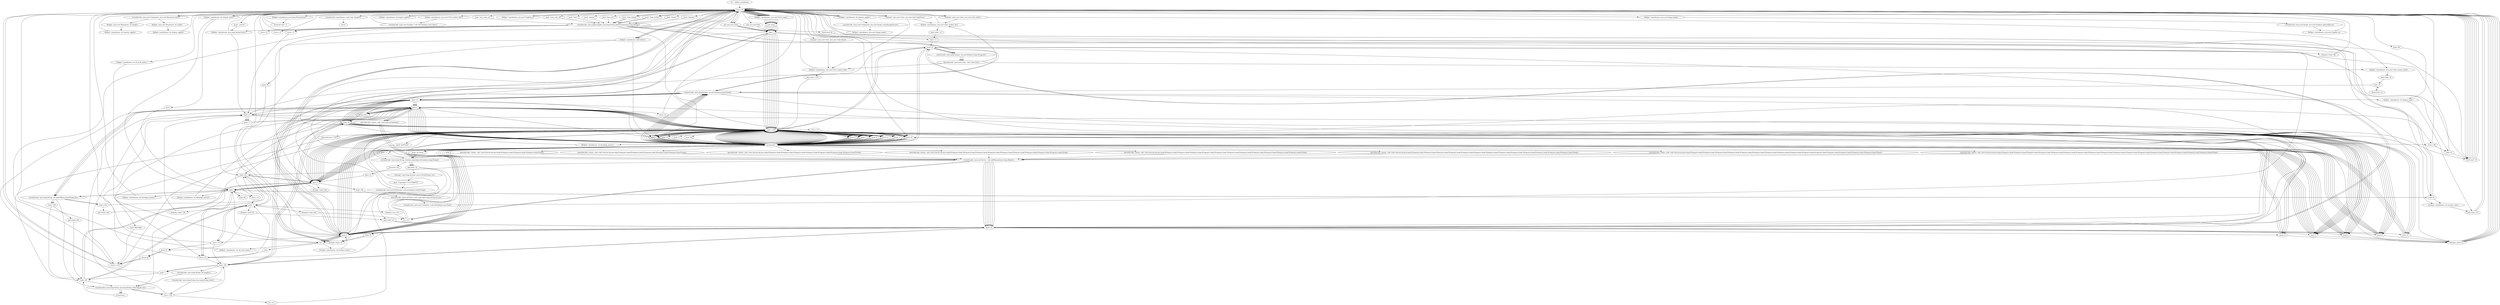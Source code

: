 digraph "" {
    "r0 := @this: quickmenu"
    "load.r r0"
    "r0 := @this: quickmenu"->"load.r r0";
    "load.r r0"->"load.r r0";
    "virtualinvoke <java.awt.Component: java.awt.Dimension size()>"
    "load.r r0"->"virtualinvoke <java.awt.Component: java.awt.Dimension size()>";
    "fieldget <java.awt.Dimension: int height>"
    "virtualinvoke <java.awt.Component: java.awt.Dimension size()>"->"fieldget <java.awt.Dimension: int height>";
    "fieldput <quickmenu: int hauteur_applet>"
    "fieldget <java.awt.Dimension: int height>"->"fieldput <quickmenu: int hauteur_applet>";
    "fieldput <quickmenu: int hauteur_applet>"->"load.r r0";
    "load.r r0"->"load.r r0";
    "load.r r0"->"virtualinvoke <java.awt.Component: java.awt.Dimension size()>";
    "fieldget <java.awt.Dimension: int width>"
    "virtualinvoke <java.awt.Component: java.awt.Dimension size()>"->"fieldget <java.awt.Dimension: int width>";
    "fieldput <quickmenu: int largeur_applet>"
    "fieldget <java.awt.Dimension: int width>"->"fieldput <quickmenu: int largeur_applet>";
    "fieldput <quickmenu: int largeur_applet>"->"load.r r0";
    "staticget <java.awt.Color: java.awt.Color lightGray>"
    "load.r r0"->"staticget <java.awt.Color: java.awt.Color lightGray>";
    "fieldput <quickmenu: java.awt.Color couleur_lib>"
    "staticget <java.awt.Color: java.awt.Color lightGray>"->"fieldput <quickmenu: java.awt.Color couleur_lib>";
    "fieldput <quickmenu: java.awt.Color couleur_lib>"->"load.r r0";
    "staticget <java.awt.Color: java.awt.Color black>"
    "load.r r0"->"staticget <java.awt.Color: java.awt.Color black>";
    "fieldput <quickmenu: java.awt.Color couleur_lib2>"
    "staticget <java.awt.Color: java.awt.Color black>"->"fieldput <quickmenu: java.awt.Color couleur_lib2>";
    "fieldput <quickmenu: java.awt.Color couleur_lib2>"->"load.r r0";
    "push \"bgcolor\""
    "load.r r0"->"push \"bgcolor\"";
    "virtualinvoke <java.applet.Applet: java.lang.String getParameter(java.lang.String)>"
    "push \"bgcolor\""->"virtualinvoke <java.applet.Applet: java.lang.String getParameter(java.lang.String)>";
    "store.r r1"
    "virtualinvoke <java.applet.Applet: java.lang.String getParameter(java.lang.String)>"->"store.r r1";
    "store.r r1"->"load.r r0";
    "push \"text_color_on\""
    "load.r r0"->"push \"text_color_on\"";
    "push \"text_color_on\""->"virtualinvoke <java.applet.Applet: java.lang.String getParameter(java.lang.String)>";
    "store.r r2"
    "virtualinvoke <java.applet.Applet: java.lang.String getParameter(java.lang.String)>"->"store.r r2";
    "store.r r2"->"load.r r0";
    "push \"text_color_off\""
    "load.r r0"->"push \"text_color_off\"";
    "push \"text_color_off\""->"virtualinvoke <java.applet.Applet: java.lang.String getParameter(java.lang.String)>";
    "store.r r3"
    "virtualinvoke <java.applet.Applet: java.lang.String getParameter(java.lang.String)>"->"store.r r3";
    "store.r r3"->"load.r r0";
    "push \"font\""
    "load.r r0"->"push \"font\"";
    "push \"font\""->"virtualinvoke <java.applet.Applet: java.lang.String getParameter(java.lang.String)>";
    "store.r r155"
    "virtualinvoke <java.applet.Applet: java.lang.String getParameter(java.lang.String)>"->"store.r r155";
    "store.r r155"->"load.r r0";
    "push \"font_size\""
    "load.r r0"->"push \"font_size\"";
    "push \"font_size\""->"virtualinvoke <java.applet.Applet: java.lang.String getParameter(java.lang.String)>";
    "store.r r4"
    "virtualinvoke <java.applet.Applet: java.lang.String getParameter(java.lang.String)>"->"store.r r4";
    "push 10"
    "store.r r4"->"push 10";
    "store.i i38"
    "push 10"->"store.i i38";
    "store.i i38"->"load.r r0";
    "push \"item_height\""
    "load.r r0"->"push \"item_height\"";
    "push \"item_height\""->"virtualinvoke <java.applet.Applet: java.lang.String getParameter(java.lang.String)>";
    "ifnull push 20"
    "virtualinvoke <java.applet.Applet: java.lang.String getParameter(java.lang.String)>"->"ifnull push 20";
    "ifnull push 20"->"load.r r0";
    "load.r r0"->"push \"item_height\"";
    "push \"item_height\""->"virtualinvoke <java.applet.Applet: java.lang.String getParameter(java.lang.String)>";
    "staticinvoke <java.lang.Integer: int parseInt(java.lang.String)>"
    "virtualinvoke <java.applet.Applet: java.lang.String getParameter(java.lang.String)>"->"staticinvoke <java.lang.Integer: int parseInt(java.lang.String)>";
    "staticput <quickmenu: int hauteur_item>"
    "staticinvoke <java.lang.Integer: int parseInt(java.lang.String)>"->"staticput <quickmenu: int hauteur_item>";
    "goto load.r r0"
    "staticput <quickmenu: int hauteur_item>"->"goto load.r r0";
    "goto load.r r0"->"load.r r0";
    "push \"item_width\""
    "load.r r0"->"push \"item_width\"";
    "push \"item_width\""->"virtualinvoke <java.applet.Applet: java.lang.String getParameter(java.lang.String)>";
    "ifnull load.r r0"
    "virtualinvoke <java.applet.Applet: java.lang.String getParameter(java.lang.String)>"->"ifnull load.r r0";
    "ifnull load.r r0"->"load.r r0";
    "load.r r0"->"load.r r0";
    "load.r r0"->"push \"item_width\"";
    "push \"item_width\""->"virtualinvoke <java.applet.Applet: java.lang.String getParameter(java.lang.String)>";
    "virtualinvoke <java.applet.Applet: java.lang.String getParameter(java.lang.String)>"->"staticinvoke <java.lang.Integer: int parseInt(java.lang.String)>";
    "fieldput <quickmenu: int largeur_item>"
    "staticinvoke <java.lang.Integer: int parseInt(java.lang.String)>"->"fieldput <quickmenu: int largeur_item>";
    "fieldput <quickmenu: int largeur_item>"->"goto load.r r0";
    "goto load.r r0"->"load.r r0";
    "load.r r0"->"load.r r0";
    "push \"frame\""
    "load.r r0"->"push \"frame\"";
    "push \"frame\""->"virtualinvoke <java.applet.Applet: java.lang.String getParameter(java.lang.String)>";
    "fieldput <quickmenu: java.lang.String frame>"
    "virtualinvoke <java.applet.Applet: java.lang.String getParameter(java.lang.String)>"->"fieldput <quickmenu: java.lang.String frame>";
    "fieldput <quickmenu: java.lang.String frame>"->"load.r r0";
    "fieldget <quickmenu: java.lang.String frame>"
    "load.r r0"->"fieldget <quickmenu: java.lang.String frame>";
    "ifnonnull load.r r1"
    "fieldget <quickmenu: java.lang.String frame>"->"ifnonnull load.r r1";
    "ifnonnull load.r r1"->"load.r r0";
    "push \"_parent\""
    "load.r r0"->"push \"_parent\"";
    "push \"_parent\""->"fieldput <quickmenu: java.lang.String frame>";
    "load.r r1"
    "fieldput <quickmenu: java.lang.String frame>"->"load.r r1";
    "load.r r1"->"ifnull load.r r0";
    "ifnull load.r r0"->"load.r r0";
    "new java.awt.Color"
    "load.r r0"->"new java.awt.Color";
    "dup1.r"
    "new java.awt.Color"->"dup1.r";
    "dup1.r"->"load.r r1";
    "push 16"
    "load.r r1"->"push 16";
    "staticinvoke <java.lang.Integer: int parseInt(java.lang.String,int)>"
    "push 16"->"staticinvoke <java.lang.Integer: int parseInt(java.lang.String,int)>";
    "specialinvoke <java.awt.Color: void <init>(int)>"
    "staticinvoke <java.lang.Integer: int parseInt(java.lang.String,int)>"->"specialinvoke <java.awt.Color: void <init>(int)>";
    "fieldput <quickmenu: java.awt.Color couleur_fond>"
    "specialinvoke <java.awt.Color: void <init>(int)>"->"fieldput <quickmenu: java.awt.Color couleur_fond>";
    "goto load.r r4"
    "fieldput <quickmenu: java.awt.Color couleur_fond>"->"goto load.r r4";
    "load.r r4"
    "goto load.r r4"->"load.r r4";
    "ifnull load.r r2"
    "load.r r4"->"ifnull load.r r2";
    "ifnull load.r r2"->"load.r r4";
    "load.r r4"->"staticinvoke <java.lang.Integer: int parseInt(java.lang.String)>";
    "staticinvoke <java.lang.Integer: int parseInt(java.lang.String)>"->"store.i i38";
    "load.r r2"
    "store.i i38"->"load.r r2";
    "load.r r2"->"ifnull load.r r0";
    "ifnull load.r r0"->"load.r r0";
    "load.r r0"->"new java.awt.Color";
    "new java.awt.Color"->"dup1.r";
    "dup1.r"->"load.r r2";
    "load.r r2"->"push 16";
    "push 16"->"staticinvoke <java.lang.Integer: int parseInt(java.lang.String,int)>";
    "staticinvoke <java.lang.Integer: int parseInt(java.lang.String,int)>"->"specialinvoke <java.awt.Color: void <init>(int)>";
    "specialinvoke <java.awt.Color: void <init>(int)>"->"fieldput <quickmenu: java.awt.Color couleur_lib>";
    "goto load.r r3"
    "fieldput <quickmenu: java.awt.Color couleur_lib>"->"goto load.r r3";
    "load.r r3"
    "goto load.r r3"->"load.r r3";
    "load.r r3"->"ifnull load.r r0";
    "ifnull load.r r0"->"load.r r0";
    "load.r r0"->"new java.awt.Color";
    "new java.awt.Color"->"dup1.r";
    "dup1.r"->"load.r r3";
    "load.r r3"->"push 16";
    "push 16"->"staticinvoke <java.lang.Integer: int parseInt(java.lang.String,int)>";
    "staticinvoke <java.lang.Integer: int parseInt(java.lang.String,int)>"->"specialinvoke <java.awt.Color: void <init>(int)>";
    "specialinvoke <java.awt.Color: void <init>(int)>"->"fieldput <quickmenu: java.awt.Color couleur_lib2>";
    "goto load.r r155"
    "fieldput <quickmenu: java.awt.Color couleur_lib2>"->"goto load.r r155";
    "load.r r155"
    "goto load.r r155"->"load.r r155";
    "ifnonnull load.r r155"
    "load.r r155"->"ifnonnull load.r r155";
    "push \"Blurlight\""
    "ifnonnull load.r r155"->"push \"Blurlight\"";
    "push \"Blurlight\""->"store.r r155";
    "store.r r155"->"load.r r155";
    "push \"p367tout\""
    "load.r r155"->"push \"p367tout\"";
    "virtualinvoke <java.lang.String: boolean equalsIgnoreCase(java.lang.String)>"
    "push \"p367tout\""->"virtualinvoke <java.lang.String: boolean equalsIgnoreCase(java.lang.String)>";
    "ifeq load.r r0"
    "virtualinvoke <java.lang.String: boolean equalsIgnoreCase(java.lang.String)>"->"ifeq load.r r0";
    "staticget <java.lang.System: java.io.PrintStream out>"
    "ifeq load.r r0"->"staticget <java.lang.System: java.io.PrintStream out>";
    "push \"Copyright C-E B FRANCE\""
    "staticget <java.lang.System: java.io.PrintStream out>"->"push \"Copyright C-E B FRANCE\"";
    "virtualinvoke <java.io.PrintStream: void println(java.lang.String)>"
    "push \"Copyright C-E B FRANCE\""->"virtualinvoke <java.io.PrintStream: void println(java.lang.String)>";
    "virtualinvoke <java.io.PrintStream: void println(java.lang.String)>"->"load.r r0";
    "new java.awt.Font"
    "load.r r0"->"new java.awt.Font";
    "new java.awt.Font"->"dup1.r";
    "dup1.r"->"load.r r155";
    "push 1"
    "load.r r155"->"push 1";
    "load.i i38"
    "push 1"->"load.i i38";
    "specialinvoke <java.awt.Font: void <init>(java.lang.String,int,int)>"
    "load.i i38"->"specialinvoke <java.awt.Font: void <init>(java.lang.String,int,int)>";
    "virtualinvoke <java.awt.Container: void setFont(java.awt.Font)>"
    "specialinvoke <java.awt.Font: void <init>(java.lang.String,int,int)>"->"virtualinvoke <java.awt.Container: void setFont(java.awt.Font)>";
    "virtualinvoke <java.awt.Container: void setFont(java.awt.Font)>"->"load.r r0";
    "load.r r0"->"push 10";
    "fieldput <quickmenu: int decalage_menu1>"
    "push 10"->"fieldput <quickmenu: int decalage_menu1>";
    "fieldput <quickmenu: int decalage_menu1>"->"load.r r0";
    "push 20"
    "load.r r0"->"push 20";
    "push 20"->"load.r r0";
    "fieldget <quickmenu: int largeur_item>"
    "load.r r0"->"fieldget <quickmenu: int largeur_item>";
    "add.i"
    "fieldget <quickmenu: int largeur_item>"->"add.i";
    "add.i"->"push 20";
    "push 20"->"add.i";
    "fieldput <quickmenu: int decalage_menu2>"
    "add.i"->"fieldput <quickmenu: int decalage_menu2>";
    "fieldput <quickmenu: int decalage_menu2>"->"load.r r0";
    "push 30"
    "load.r r0"->"push 30";
    "push 2"
    "push 30"->"push 2";
    "push 2"->"load.r r0";
    "load.r r0"->"fieldget <quickmenu: int largeur_item>";
    "mul.i"
    "fieldget <quickmenu: int largeur_item>"->"mul.i";
    "mul.i"->"add.i";
    "push 40"
    "add.i"->"push 40";
    "push 40"->"add.i";
    "fieldput <quickmenu: int decalage_menu3>"
    "add.i"->"fieldput <quickmenu: int decalage_menu3>";
    "push 0"
    "fieldput <quickmenu: int decalage_menu3>"->"push 0";
    "store.i r2"
    "push 0"->"store.i r2";
    "store.i r2"->"load.r r0";
    "load.r r0"->"load.r r0";
    "load.r r0"->"load.r r0";
    "fieldget <quickmenu: int largeur_applet>"
    "load.r r0"->"fieldget <quickmenu: int largeur_applet>";
    "fieldget <quickmenu: int largeur_applet>"->"load.r r0";
    "fieldget <quickmenu: int hauteur_applet>"
    "load.r r0"->"fieldget <quickmenu: int hauteur_applet>";
    "virtualinvoke <java.awt.Component: java.awt.Image createImage(int,int)>"
    "fieldget <quickmenu: int hauteur_applet>"->"virtualinvoke <java.awt.Component: java.awt.Image createImage(int,int)>";
    "fieldput <quickmenu: java.awt.Image image>"
    "virtualinvoke <java.awt.Component: java.awt.Image createImage(int,int)>"->"fieldput <quickmenu: java.awt.Image image>";
    "fieldput <quickmenu: java.awt.Image image>"->"load.r r0";
    "load.r r0"->"load.r r0";
    "fieldget <quickmenu: java.awt.Image image>"
    "load.r r0"->"fieldget <quickmenu: java.awt.Image image>";
    "virtualinvoke <java.awt.Image: java.awt.Graphics getGraphics()>"
    "fieldget <quickmenu: java.awt.Image image>"->"virtualinvoke <java.awt.Image: java.awt.Graphics getGraphics()>";
    "fieldput <quickmenu: java.awt.Graphics g>"
    "virtualinvoke <java.awt.Image: java.awt.Graphics getGraphics()>"->"fieldput <quickmenu: java.awt.Graphics g>";
    "fieldput <quickmenu: java.awt.Graphics g>"->"load.r r0";
    "fieldget <quickmenu: java.awt.Graphics g>"
    "load.r r0"->"fieldget <quickmenu: java.awt.Graphics g>";
    "fieldget <quickmenu: java.awt.Graphics g>"->"load.r r0";
    "fieldget <quickmenu: java.awt.Color couleur_lib2>"
    "load.r r0"->"fieldget <quickmenu: java.awt.Color couleur_lib2>";
    "virtualinvoke <java.awt.Graphics: void setColor(java.awt.Color)>"
    "fieldget <quickmenu: java.awt.Color couleur_lib2>"->"virtualinvoke <java.awt.Graphics: void setColor(java.awt.Color)>";
    "virtualinvoke <java.awt.Graphics: void setColor(java.awt.Color)>"->"load.r r0";
    "fieldget <quickmenu: int[] indice>"
    "load.r r0"->"fieldget <quickmenu: int[] indice>";
    "fieldget <quickmenu: int[] indice>"->"push 1";
    "push 1"->"push 0";
    "arraywrite.i"
    "push 0"->"arraywrite.i";
    "arraywrite.i"->"load.r r0";
    "load.r r0"->"fieldget <quickmenu: int[] indice>";
    "fieldget <quickmenu: int[] indice>"->"push 2";
    "push 2"->"push 0";
    "push 0"->"arraywrite.i";
    "arraywrite.i"->"load.r r0";
    "load.r r0"->"fieldget <quickmenu: int[] indice>";
    "push 3"
    "fieldget <quickmenu: int[] indice>"->"push 3";
    "push 3"->"push 0";
    "push 0"->"arraywrite.i";
    "arraywrite.i"->"push 0";
    "store.i r3"
    "push 0"->"store.i r3";
    "push -1"
    "store.i r3"->"push -1";
    "store.i r4"
    "push -1"->"store.i r4";
    "push 25"
    "store.i r4"->"push 25";
    "newarray"
    "push 25"->"newarray";
    "newarray"->"store.r r155";
    "store.r r155"->"load.r r0";
    "push \"menus\""
    "load.r r0"->"push \"menus\"";
    "push \"menus\""->"virtualinvoke <java.applet.Applet: java.lang.String getParameter(java.lang.String)>";
    "virtualinvoke <java.applet.Applet: java.lang.String getParameter(java.lang.String)>"->"store.r r1";
    "store.r r1"->"load.r r1";
    "load.r r1"->"push 0";
    "push 0"->"load.r r1";
    "push \"|\""
    "load.r r1"->"push \"|\"";
    "push \"|\""->"push 0";
    "virtualinvoke <java.lang.String: int indexOf(java.lang.String,int)>"
    "push 0"->"virtualinvoke <java.lang.String: int indexOf(java.lang.String,int)>";
    "virtualinvoke <java.lang.String: java.lang.String substring(int,int)>"
    "virtualinvoke <java.lang.String: int indexOf(java.lang.String,int)>"->"virtualinvoke <java.lang.String: java.lang.String substring(int,int)>";
    "store.r i38"
    "virtualinvoke <java.lang.String: java.lang.String substring(int,int)>"->"store.r i38";
    "store.r i38"->"load.r r1";
    "load.r r1"->"push \"|\"";
    "push \"|\""->"push 0";
    "push 0"->"virtualinvoke <java.lang.String: int indexOf(java.lang.String,int)>";
    "store.i i42"
    "virtualinvoke <java.lang.String: int indexOf(java.lang.String,int)>"->"store.i i42";
    "goto load.i i42"
    "store.i i42"->"goto load.i i42";
    "load.i i42"
    "goto load.i i42"->"load.i i42";
    "load.i i42"->"push -1";
    "ifcmpne.i push 25"
    "push -1"->"ifcmpne.i push 25";
    "goto load.i r4"
    "ifcmpne.i push 25"->"goto load.i r4";
    "load.i r4"
    "goto load.i r4"->"load.i r4";
    "push 50"
    "load.i r4"->"push 50";
    "ifcmplt.i load.r r0"
    "push 50"->"ifcmplt.i load.r r0";
    "ifcmplt.i load.r r0"->"load.r r155";
    "load.r r155"->"push 0";
    "arrayread.r"
    "push 0"->"arrayread.r";
    "push \"1\""
    "arrayread.r"->"push \"1\"";
    "push \"1\""->"virtualinvoke <java.lang.String: boolean equalsIgnoreCase(java.lang.String)>";
    "virtualinvoke <java.lang.String: boolean equalsIgnoreCase(java.lang.String)>"->"ifeq load.r r0";
    "ifeq load.r r0"->"goto load.i r4";
    "goto load.i r4"->"load.i r4";
    "load.i r4"->"push 50";
    "push 50"->"ifcmplt.i load.r r0";
    "ifcmplt.i load.r r0"->"load.r r0";
    "virtualinvoke <quickmenu: void creer_image()>"
    "load.r r0"->"virtualinvoke <quickmenu: void creer_image()>";
    "return"
    "virtualinvoke <quickmenu: void creer_image()>"->"return";
    "ifcmplt.i load.r r0"->"load.r r0";
    "fieldget <quickmenu: java.util.Vector rang>"
    "load.r r0"->"fieldget <quickmenu: java.util.Vector rang>";
    "new menu"
    "fieldget <quickmenu: java.util.Vector rang>"->"new menu";
    "new menu"->"dup1.r";
    "dup1.r"->"push 2";
    "load.i r3"
    "push 2"->"load.i r3";
    "load.i r3"->"push 0";
    "specialinvoke <menu: void <init>(int,int,boolean)>"
    "push 0"->"specialinvoke <menu: void <init>(int,int,boolean)>";
    "virtualinvoke <java.util.Vector: void addElement(java.lang.Object)>"
    "specialinvoke <menu: void <init>(int,int,boolean)>"->"virtualinvoke <java.util.Vector: void addElement(java.lang.Object)>";
    "inc.i r4 1"
    "virtualinvoke <java.util.Vector: void addElement(java.lang.Object)>"->"inc.i r4 1";
    "ifcmplt.i load.r r0"->"load.r r0";
    "load.r r0"->"fieldget <quickmenu: java.util.Vector rang>";
    "fieldget <quickmenu: java.util.Vector rang>"->"new menu";
    "new menu"->"dup1.r";
    "dup1.r"->"push 3";
    "push 3"->"load.i r3";
    "load.i r3"->"push 0";
    "push 0"->"specialinvoke <menu: void <init>(int,int,boolean)>";
    "specialinvoke <menu: void <init>(int,int,boolean)>"->"virtualinvoke <java.util.Vector: void addElement(java.lang.Object)>";
    "virtualinvoke <java.util.Vector: void addElement(java.lang.Object)>"->"inc.i r4 1";
    "ifcmpne.i push 25"->"push 25";
    "push 25"->"newarray";
    "newarray"->"store.r r155";
    "store.r r155"->"push 0";
    "store.i i0"
    "push 0"->"store.i i0";
    "store.i i0"->"push -1";
    "push -1"->"store.i r4";
    "load.r i38"
    "store.i r4"->"load.r i38";
    "push \";\""
    "load.r i38"->"push \";\"";
    "push \";\""->"push 0";
    "push 0"->"virtualinvoke <java.lang.String: int indexOf(java.lang.String,int)>";
    "store.i i44"
    "virtualinvoke <java.lang.String: int indexOf(java.lang.String,int)>"->"store.i i44";
    "goto load.i i44"
    "store.i i44"->"goto load.i i44";
    "load.i i44"
    "goto load.i i44"->"load.i i44";
    "load.i i44"->"push -1";
    "ifcmpne.i inc.i r4 1"
    "push -1"->"ifcmpne.i inc.i r4 1";
    "ifcmpne.i inc.i r4 1"->"load.r r155";
    "load.r r155"->"push 1";
    "push 1"->"arrayread.r";
    "push \"no_menu\""
    "arrayread.r"->"push \"no_menu\"";
    "push \"no_menu\""->"virtualinvoke <java.lang.String: boolean equalsIgnoreCase(java.lang.String)>";
    "virtualinvoke <java.lang.String: boolean equalsIgnoreCase(java.lang.String)>"->"ifeq load.r r0";
    "ifeq load.r r0"->"push 2";
    "push 2"->"store.i r4";
    "store.i r4"->"load.r r0";
    "load.r r0"->"fieldget <quickmenu: java.util.Vector rang>";
    "fieldget <quickmenu: java.util.Vector rang>"->"new menu";
    "new menu"->"dup1.r";
    "dup1.r"->"push 2";
    "push 2"->"load.i r3";
    "load.i r3"->"push 0";
    "push 0"->"specialinvoke <menu: void <init>(int,int,boolean)>";
    "specialinvoke <menu: void <init>(int,int,boolean)>"->"virtualinvoke <java.util.Vector: void addElement(java.lang.Object)>";
    "virtualinvoke <java.util.Vector: void addElement(java.lang.Object)>"->"load.r r0";
    "load.r r0"->"load.i r4";
    "load.i r4"->"push 2";
    "div.i"
    "push 2"->"div.i";
    "fieldput <quickmenu: int nb_item_menu>"
    "div.i"->"fieldput <quickmenu: int nb_item_menu>";
    "fieldput <quickmenu: int nb_item_menu>"->"load.r r0";
    "load.r r0"->"fieldget <quickmenu: int hauteur_applet>";
    "fieldget <quickmenu: int hauteur_applet>"->"load.r r0";
    "fieldget <quickmenu: int nb_item_menu>"
    "load.r r0"->"fieldget <quickmenu: int nb_item_menu>";
    "fieldget <quickmenu: int nb_item_menu>"->"div.i";
    "div.i"->"push 2";
    "push 2"->"div.i";
    "staticget <quickmenu: int hauteur_item>"
    "div.i"->"staticget <quickmenu: int hauteur_item>";
    "staticget <quickmenu: int hauteur_item>"->"push 2";
    "push 2"->"div.i";
    "sub.i"
    "div.i"->"sub.i";
    "sub.i"->"store.i i0";
    "store.i i0"->"load.i r4";
    "push 4"
    "load.i r4"->"push 4";
    "ifcmpne.i load.i r4"
    "push 4"->"ifcmpne.i load.i r4";
    "ifcmpne.i load.i r4"->"load.r r0";
    "load.r r0"->"fieldget <quickmenu: java.util.Vector rang>";
    "fieldget <quickmenu: java.util.Vector rang>"->"new menu";
    "new menu"->"dup1.r";
    "dup1.r"->"load.r r155";
    "load.r r155"->"push 0";
    "push 0"->"arrayread.r";
    "arrayread.r"->"staticinvoke <java.lang.Integer: int parseInt(java.lang.String)>";
    "staticinvoke <java.lang.Integer: int parseInt(java.lang.String)>"->"load.i r3";
    "load.i i0"
    "load.i r3"->"load.i i0";
    "load.i i0"->"load.r r155";
    "load.r r155"->"push 1";
    "push 1"->"arrayread.r";
    "arrayread.r"->"load.r r155";
    "load.r r155"->"push 2";
    "push 2"->"arrayread.r";
    "arrayread.r"->"load.r r155";
    "load.r r155"->"push 3";
    "push 3"->"arrayread.r";
    "arrayread.r"->"load.r r155";
    "load.r r155"->"push 4";
    "push 4"->"arrayread.r";
    "specialinvoke <menu: void <init>(int,int,int,java.lang.String,java.lang.String,java.lang.String,java.lang.String)>"
    "arrayread.r"->"specialinvoke <menu: void <init>(int,int,int,java.lang.String,java.lang.String,java.lang.String,java.lang.String)>";
    "specialinvoke <menu: void <init>(int,int,int,java.lang.String,java.lang.String,java.lang.String,java.lang.String)>"->"virtualinvoke <java.util.Vector: void addElement(java.lang.Object)>";
    "virtualinvoke <java.util.Vector: void addElement(java.lang.Object)>"->"load.i r4";
    "push 6"
    "load.i r4"->"push 6";
    "push 6"->"ifcmpne.i load.i r4";
    "ifcmpne.i load.i r4"->"load.r r0";
    "load.r r0"->"fieldget <quickmenu: java.util.Vector rang>";
    "fieldget <quickmenu: java.util.Vector rang>"->"new menu";
    "new menu"->"dup1.r";
    "dup1.r"->"load.r r155";
    "load.r r155"->"push 0";
    "push 0"->"arrayread.r";
    "arrayread.r"->"staticinvoke <java.lang.Integer: int parseInt(java.lang.String)>";
    "staticinvoke <java.lang.Integer: int parseInt(java.lang.String)>"->"load.i r3";
    "load.i r3"->"load.i i0";
    "load.i i0"->"load.r r155";
    "load.r r155"->"push 1";
    "push 1"->"arrayread.r";
    "arrayread.r"->"load.r r155";
    "load.r r155"->"push 2";
    "push 2"->"arrayread.r";
    "arrayread.r"->"load.r r155";
    "load.r r155"->"push 3";
    "push 3"->"arrayread.r";
    "arrayread.r"->"load.r r155";
    "load.r r155"->"push 4";
    "push 4"->"arrayread.r";
    "arrayread.r"->"load.r r155";
    "push 5"
    "load.r r155"->"push 5";
    "push 5"->"arrayread.r";
    "arrayread.r"->"load.r r155";
    "load.r r155"->"push 6";
    "push 6"->"arrayread.r";
    "specialinvoke <menu: void <init>(int,int,int,java.lang.String,java.lang.String,java.lang.String,java.lang.String,java.lang.String,java.lang.String)>"
    "arrayread.r"->"specialinvoke <menu: void <init>(int,int,int,java.lang.String,java.lang.String,java.lang.String,java.lang.String,java.lang.String,java.lang.String)>";
    "specialinvoke <menu: void <init>(int,int,int,java.lang.String,java.lang.String,java.lang.String,java.lang.String,java.lang.String,java.lang.String)>"->"virtualinvoke <java.util.Vector: void addElement(java.lang.Object)>";
    "virtualinvoke <java.util.Vector: void addElement(java.lang.Object)>"->"load.i r4";
    "push 8"
    "load.i r4"->"push 8";
    "push 8"->"ifcmpne.i load.i r4";
    "ifcmpne.i load.i r4"->"load.r r0";
    "load.r r0"->"fieldget <quickmenu: java.util.Vector rang>";
    "fieldget <quickmenu: java.util.Vector rang>"->"new menu";
    "new menu"->"dup1.r";
    "dup1.r"->"load.r r155";
    "load.r r155"->"push 0";
    "push 0"->"arrayread.r";
    "arrayread.r"->"staticinvoke <java.lang.Integer: int parseInt(java.lang.String)>";
    "staticinvoke <java.lang.Integer: int parseInt(java.lang.String)>"->"load.i r3";
    "load.i r3"->"load.i i0";
    "load.i i0"->"load.r r155";
    "load.r r155"->"push 1";
    "push 1"->"arrayread.r";
    "arrayread.r"->"load.r r155";
    "load.r r155"->"push 2";
    "push 2"->"arrayread.r";
    "arrayread.r"->"load.r r155";
    "load.r r155"->"push 3";
    "push 3"->"arrayread.r";
    "arrayread.r"->"load.r r155";
    "load.r r155"->"push 4";
    "push 4"->"arrayread.r";
    "arrayread.r"->"load.r r155";
    "load.r r155"->"push 5";
    "push 5"->"arrayread.r";
    "arrayread.r"->"load.r r155";
    "load.r r155"->"push 6";
    "push 6"->"arrayread.r";
    "arrayread.r"->"load.r r155";
    "push 7"
    "load.r r155"->"push 7";
    "push 7"->"arrayread.r";
    "arrayread.r"->"load.r r155";
    "load.r r155"->"push 8";
    "push 8"->"arrayread.r";
    "specialinvoke <menu: void <init>(int,int,int,java.lang.String,java.lang.String,java.lang.String,java.lang.String,java.lang.String,java.lang.String,java.lang.String,java.lang.String)>"
    "arrayread.r"->"specialinvoke <menu: void <init>(int,int,int,java.lang.String,java.lang.String,java.lang.String,java.lang.String,java.lang.String,java.lang.String,java.lang.String,java.lang.String)>";
    "specialinvoke <menu: void <init>(int,int,int,java.lang.String,java.lang.String,java.lang.String,java.lang.String,java.lang.String,java.lang.String,java.lang.String,java.lang.String)>"->"virtualinvoke <java.util.Vector: void addElement(java.lang.Object)>";
    "virtualinvoke <java.util.Vector: void addElement(java.lang.Object)>"->"load.i r4";
    "load.i r4"->"push 10";
    "push 10"->"ifcmpne.i load.i r4";
    "ifcmpne.i load.i r4"->"load.r r0";
    "load.r r0"->"fieldget <quickmenu: java.util.Vector rang>";
    "fieldget <quickmenu: java.util.Vector rang>"->"new menu";
    "new menu"->"dup1.r";
    "dup1.r"->"load.r r155";
    "load.r r155"->"push 0";
    "push 0"->"arrayread.r";
    "arrayread.r"->"staticinvoke <java.lang.Integer: int parseInt(java.lang.String)>";
    "staticinvoke <java.lang.Integer: int parseInt(java.lang.String)>"->"load.i r3";
    "load.i r3"->"load.i i0";
    "load.i i0"->"load.r r155";
    "load.r r155"->"push 1";
    "push 1"->"arrayread.r";
    "arrayread.r"->"load.r r155";
    "load.r r155"->"push 2";
    "push 2"->"arrayread.r";
    "arrayread.r"->"load.r r155";
    "load.r r155"->"push 3";
    "push 3"->"arrayread.r";
    "arrayread.r"->"load.r r155";
    "load.r r155"->"push 4";
    "push 4"->"arrayread.r";
    "arrayread.r"->"load.r r155";
    "load.r r155"->"push 5";
    "push 5"->"arrayread.r";
    "arrayread.r"->"load.r r155";
    "load.r r155"->"push 6";
    "push 6"->"arrayread.r";
    "arrayread.r"->"load.r r155";
    "load.r r155"->"push 7";
    "push 7"->"arrayread.r";
    "arrayread.r"->"load.r r155";
    "load.r r155"->"push 8";
    "push 8"->"arrayread.r";
    "arrayread.r"->"load.r r155";
    "push 9"
    "load.r r155"->"push 9";
    "push 9"->"arrayread.r";
    "arrayread.r"->"load.r r155";
    "load.r r155"->"push 10";
    "push 10"->"arrayread.r";
    "specialinvoke <menu: void <init>(int,int,int,java.lang.String,java.lang.String,java.lang.String,java.lang.String,java.lang.String,java.lang.String,java.lang.String,java.lang.String,java.lang.String,java.lang.String)>"
    "arrayread.r"->"specialinvoke <menu: void <init>(int,int,int,java.lang.String,java.lang.String,java.lang.String,java.lang.String,java.lang.String,java.lang.String,java.lang.String,java.lang.String,java.lang.String,java.lang.String)>";
    "specialinvoke <menu: void <init>(int,int,int,java.lang.String,java.lang.String,java.lang.String,java.lang.String,java.lang.String,java.lang.String,java.lang.String,java.lang.String,java.lang.String,java.lang.String)>"->"virtualinvoke <java.util.Vector: void addElement(java.lang.Object)>";
    "virtualinvoke <java.util.Vector: void addElement(java.lang.Object)>"->"load.i r4";
    "push 12"
    "load.i r4"->"push 12";
    "push 12"->"ifcmpne.i load.i r4";
    "ifcmpne.i load.i r4"->"load.r r0";
    "load.r r0"->"fieldget <quickmenu: java.util.Vector rang>";
    "fieldget <quickmenu: java.util.Vector rang>"->"new menu";
    "new menu"->"dup1.r";
    "dup1.r"->"load.r r155";
    "load.r r155"->"push 0";
    "push 0"->"arrayread.r";
    "arrayread.r"->"staticinvoke <java.lang.Integer: int parseInt(java.lang.String)>";
    "staticinvoke <java.lang.Integer: int parseInt(java.lang.String)>"->"load.i r3";
    "load.i r3"->"load.i i0";
    "load.i i0"->"load.r r155";
    "load.r r155"->"push 1";
    "push 1"->"arrayread.r";
    "arrayread.r"->"load.r r155";
    "load.r r155"->"push 2";
    "push 2"->"arrayread.r";
    "arrayread.r"->"load.r r155";
    "load.r r155"->"push 3";
    "push 3"->"arrayread.r";
    "arrayread.r"->"load.r r155";
    "load.r r155"->"push 4";
    "push 4"->"arrayread.r";
    "arrayread.r"->"load.r r155";
    "load.r r155"->"push 5";
    "push 5"->"arrayread.r";
    "arrayread.r"->"load.r r155";
    "load.r r155"->"push 6";
    "push 6"->"arrayread.r";
    "arrayread.r"->"load.r r155";
    "load.r r155"->"push 7";
    "push 7"->"arrayread.r";
    "arrayread.r"->"load.r r155";
    "load.r r155"->"push 8";
    "push 8"->"arrayread.r";
    "arrayread.r"->"load.r r155";
    "load.r r155"->"push 9";
    "push 9"->"arrayread.r";
    "arrayread.r"->"load.r r155";
    "load.r r155"->"push 10";
    "push 10"->"arrayread.r";
    "arrayread.r"->"load.r r155";
    "push 11"
    "load.r r155"->"push 11";
    "push 11"->"arrayread.r";
    "arrayread.r"->"load.r r155";
    "load.r r155"->"push 12";
    "push 12"->"arrayread.r";
    "specialinvoke <menu: void <init>(int,int,int,java.lang.String,java.lang.String,java.lang.String,java.lang.String,java.lang.String,java.lang.String,java.lang.String,java.lang.String,java.lang.String,java.lang.String,java.lang.String,java.lang.String)>"
    "arrayread.r"->"specialinvoke <menu: void <init>(int,int,int,java.lang.String,java.lang.String,java.lang.String,java.lang.String,java.lang.String,java.lang.String,java.lang.String,java.lang.String,java.lang.String,java.lang.String,java.lang.String,java.lang.String)>";
    "specialinvoke <menu: void <init>(int,int,int,java.lang.String,java.lang.String,java.lang.String,java.lang.String,java.lang.String,java.lang.String,java.lang.String,java.lang.String,java.lang.String,java.lang.String,java.lang.String,java.lang.String)>"->"virtualinvoke <java.util.Vector: void addElement(java.lang.Object)>";
    "virtualinvoke <java.util.Vector: void addElement(java.lang.Object)>"->"load.i r4";
    "push 14"
    "load.i r4"->"push 14";
    "push 14"->"ifcmpne.i load.i r4";
    "ifcmpne.i load.i r4"->"load.r r0";
    "load.r r0"->"fieldget <quickmenu: java.util.Vector rang>";
    "fieldget <quickmenu: java.util.Vector rang>"->"new menu";
    "new menu"->"dup1.r";
    "dup1.r"->"load.r r155";
    "load.r r155"->"push 0";
    "push 0"->"arrayread.r";
    "arrayread.r"->"staticinvoke <java.lang.Integer: int parseInt(java.lang.String)>";
    "staticinvoke <java.lang.Integer: int parseInt(java.lang.String)>"->"load.i r3";
    "load.i r3"->"load.i i0";
    "load.i i0"->"load.r r155";
    "load.r r155"->"push 1";
    "push 1"->"arrayread.r";
    "arrayread.r"->"load.r r155";
    "load.r r155"->"push 2";
    "push 2"->"arrayread.r";
    "arrayread.r"->"load.r r155";
    "load.r r155"->"push 3";
    "push 3"->"arrayread.r";
    "arrayread.r"->"load.r r155";
    "load.r r155"->"push 4";
    "push 4"->"arrayread.r";
    "arrayread.r"->"load.r r155";
    "load.r r155"->"push 5";
    "push 5"->"arrayread.r";
    "arrayread.r"->"load.r r155";
    "load.r r155"->"push 6";
    "push 6"->"arrayread.r";
    "arrayread.r"->"load.r r155";
    "load.r r155"->"push 7";
    "push 7"->"arrayread.r";
    "arrayread.r"->"load.r r155";
    "load.r r155"->"push 8";
    "push 8"->"arrayread.r";
    "arrayread.r"->"load.r r155";
    "load.r r155"->"push 9";
    "push 9"->"arrayread.r";
    "arrayread.r"->"load.r r155";
    "load.r r155"->"push 10";
    "push 10"->"arrayread.r";
    "arrayread.r"->"load.r r155";
    "load.r r155"->"push 11";
    "push 11"->"arrayread.r";
    "arrayread.r"->"load.r r155";
    "load.r r155"->"push 12";
    "push 12"->"arrayread.r";
    "arrayread.r"->"load.r r155";
    "push 13"
    "load.r r155"->"push 13";
    "push 13"->"arrayread.r";
    "arrayread.r"->"load.r r155";
    "load.r r155"->"push 14";
    "push 14"->"arrayread.r";
    "specialinvoke <menu: void <init>(int,int,int,java.lang.String,java.lang.String,java.lang.String,java.lang.String,java.lang.String,java.lang.String,java.lang.String,java.lang.String,java.lang.String,java.lang.String,java.lang.String,java.lang.String,java.lang.String,java.lang.String)>"
    "arrayread.r"->"specialinvoke <menu: void <init>(int,int,int,java.lang.String,java.lang.String,java.lang.String,java.lang.String,java.lang.String,java.lang.String,java.lang.String,java.lang.String,java.lang.String,java.lang.String,java.lang.String,java.lang.String,java.lang.String,java.lang.String)>";
    "specialinvoke <menu: void <init>(int,int,int,java.lang.String,java.lang.String,java.lang.String,java.lang.String,java.lang.String,java.lang.String,java.lang.String,java.lang.String,java.lang.String,java.lang.String,java.lang.String,java.lang.String,java.lang.String,java.lang.String)>"->"virtualinvoke <java.util.Vector: void addElement(java.lang.Object)>";
    "virtualinvoke <java.util.Vector: void addElement(java.lang.Object)>"->"load.i r4";
    "load.i r4"->"push 16";
    "push 16"->"ifcmpne.i load.i r4";
    "ifcmpne.i load.i r4"->"load.r r0";
    "load.r r0"->"fieldget <quickmenu: java.util.Vector rang>";
    "fieldget <quickmenu: java.util.Vector rang>"->"new menu";
    "new menu"->"dup1.r";
    "dup1.r"->"load.r r155";
    "load.r r155"->"push 0";
    "push 0"->"arrayread.r";
    "arrayread.r"->"staticinvoke <java.lang.Integer: int parseInt(java.lang.String)>";
    "staticinvoke <java.lang.Integer: int parseInt(java.lang.String)>"->"load.i r3";
    "load.i r3"->"load.i i0";
    "load.i i0"->"load.r r155";
    "load.r r155"->"push 1";
    "push 1"->"arrayread.r";
    "arrayread.r"->"load.r r155";
    "load.r r155"->"push 2";
    "push 2"->"arrayread.r";
    "arrayread.r"->"load.r r155";
    "load.r r155"->"push 3";
    "push 3"->"arrayread.r";
    "arrayread.r"->"load.r r155";
    "load.r r155"->"push 4";
    "push 4"->"arrayread.r";
    "arrayread.r"->"load.r r155";
    "load.r r155"->"push 5";
    "push 5"->"arrayread.r";
    "arrayread.r"->"load.r r155";
    "load.r r155"->"push 6";
    "push 6"->"arrayread.r";
    "arrayread.r"->"load.r r155";
    "load.r r155"->"push 7";
    "push 7"->"arrayread.r";
    "arrayread.r"->"load.r r155";
    "load.r r155"->"push 8";
    "push 8"->"arrayread.r";
    "arrayread.r"->"load.r r155";
    "load.r r155"->"push 9";
    "push 9"->"arrayread.r";
    "arrayread.r"->"load.r r155";
    "load.r r155"->"push 10";
    "push 10"->"arrayread.r";
    "arrayread.r"->"load.r r155";
    "load.r r155"->"push 11";
    "push 11"->"arrayread.r";
    "arrayread.r"->"load.r r155";
    "load.r r155"->"push 12";
    "push 12"->"arrayread.r";
    "arrayread.r"->"load.r r155";
    "load.r r155"->"push 13";
    "push 13"->"arrayread.r";
    "arrayread.r"->"load.r r155";
    "load.r r155"->"push 14";
    "push 14"->"arrayread.r";
    "arrayread.r"->"load.r r155";
    "push 15"
    "load.r r155"->"push 15";
    "push 15"->"arrayread.r";
    "arrayread.r"->"load.r r155";
    "load.r r155"->"push 16";
    "push 16"->"arrayread.r";
    "specialinvoke <menu: void <init>(int,int,int,java.lang.String,java.lang.String,java.lang.String,java.lang.String,java.lang.String,java.lang.String,java.lang.String,java.lang.String,java.lang.String,java.lang.String,java.lang.String,java.lang.String,java.lang.String,java.lang.String,java.lang.String,java.lang.String)>"
    "arrayread.r"->"specialinvoke <menu: void <init>(int,int,int,java.lang.String,java.lang.String,java.lang.String,java.lang.String,java.lang.String,java.lang.String,java.lang.String,java.lang.String,java.lang.String,java.lang.String,java.lang.String,java.lang.String,java.lang.String,java.lang.String,java.lang.String,java.lang.String)>";
    "specialinvoke <menu: void <init>(int,int,int,java.lang.String,java.lang.String,java.lang.String,java.lang.String,java.lang.String,java.lang.String,java.lang.String,java.lang.String,java.lang.String,java.lang.String,java.lang.String,java.lang.String,java.lang.String,java.lang.String,java.lang.String,java.lang.String)>"->"virtualinvoke <java.util.Vector: void addElement(java.lang.Object)>";
    "virtualinvoke <java.util.Vector: void addElement(java.lang.Object)>"->"load.i r4";
    "load.i r4"->"push 16";
    "ifcmpne.i load.i i42"
    "push 16"->"ifcmpne.i load.i i42";
    "ifcmpne.i load.i i42"->"load.r r0";
    "load.r r0"->"fieldget <quickmenu: java.util.Vector rang>";
    "fieldget <quickmenu: java.util.Vector rang>"->"new menu";
    "new menu"->"dup1.r";
    "dup1.r"->"load.r r155";
    "load.r r155"->"push 0";
    "push 0"->"arrayread.r";
    "arrayread.r"->"staticinvoke <java.lang.Integer: int parseInt(java.lang.String)>";
    "staticinvoke <java.lang.Integer: int parseInt(java.lang.String)>"->"load.i r3";
    "load.i r3"->"load.i i0";
    "load.i i0"->"load.r r155";
    "load.r r155"->"push 1";
    "push 1"->"arrayread.r";
    "arrayread.r"->"load.r r155";
    "load.r r155"->"push 2";
    "push 2"->"arrayread.r";
    "arrayread.r"->"load.r r155";
    "load.r r155"->"push 3";
    "push 3"->"arrayread.r";
    "arrayread.r"->"load.r r155";
    "load.r r155"->"push 4";
    "push 4"->"arrayread.r";
    "arrayread.r"->"load.r r155";
    "load.r r155"->"push 5";
    "push 5"->"arrayread.r";
    "arrayread.r"->"load.r r155";
    "load.r r155"->"push 6";
    "push 6"->"arrayread.r";
    "arrayread.r"->"load.r r155";
    "load.r r155"->"push 7";
    "push 7"->"arrayread.r";
    "arrayread.r"->"load.r r155";
    "load.r r155"->"push 8";
    "push 8"->"arrayread.r";
    "arrayread.r"->"load.r r155";
    "load.r r155"->"push 9";
    "push 9"->"arrayread.r";
    "arrayread.r"->"load.r r155";
    "load.r r155"->"push 10";
    "push 10"->"arrayread.r";
    "arrayread.r"->"load.r r155";
    "load.r r155"->"push 11";
    "push 11"->"arrayread.r";
    "arrayread.r"->"load.r r155";
    "load.r r155"->"push 12";
    "push 12"->"arrayread.r";
    "arrayread.r"->"load.r r155";
    "load.r r155"->"push 13";
    "push 13"->"arrayread.r";
    "arrayread.r"->"load.r r155";
    "load.r r155"->"push 14";
    "push 14"->"arrayread.r";
    "arrayread.r"->"load.r r155";
    "load.r r155"->"push 15";
    "push 15"->"arrayread.r";
    "arrayread.r"->"load.r r155";
    "load.r r155"->"push 16";
    "push 16"->"arrayread.r";
    "arrayread.r"->"load.r r155";
    "push 17"
    "load.r r155"->"push 17";
    "push 17"->"arrayread.r";
    "arrayread.r"->"load.r r155";
    "push 18"
    "load.r r155"->"push 18";
    "push 18"->"arrayread.r";
    "specialinvoke <menu: void <init>(int,int,int,java.lang.String,java.lang.String,java.lang.String,java.lang.String,java.lang.String,java.lang.String,java.lang.String,java.lang.String,java.lang.String,java.lang.String,java.lang.String,java.lang.String,java.lang.String,java.lang.String,java.lang.String,java.lang.String,java.lang.String,java.lang.String)>"
    "arrayread.r"->"specialinvoke <menu: void <init>(int,int,int,java.lang.String,java.lang.String,java.lang.String,java.lang.String,java.lang.String,java.lang.String,java.lang.String,java.lang.String,java.lang.String,java.lang.String,java.lang.String,java.lang.String,java.lang.String,java.lang.String,java.lang.String,java.lang.String,java.lang.String,java.lang.String)>";
    "specialinvoke <menu: void <init>(int,int,int,java.lang.String,java.lang.String,java.lang.String,java.lang.String,java.lang.String,java.lang.String,java.lang.String,java.lang.String,java.lang.String,java.lang.String,java.lang.String,java.lang.String,java.lang.String,java.lang.String,java.lang.String,java.lang.String,java.lang.String,java.lang.String)>"->"virtualinvoke <java.util.Vector: void addElement(java.lang.Object)>";
    "virtualinvoke <java.util.Vector: void addElement(java.lang.Object)>"->"load.i i42";
    "load.i i42"->"push 1";
    "push 1"->"add.i";
    "add.i"->"store.i i0";
    "store.i i0"->"load.r r1";
    "load.r r1"->"push \"|\"";
    "push \"|\""->"load.i i42";
    "load.i i42"->"push 1";
    "push 1"->"add.i";
    "add.i"->"virtualinvoke <java.lang.String: int indexOf(java.lang.String,int)>";
    "virtualinvoke <java.lang.String: int indexOf(java.lang.String,int)>"->"store.i i42";
    "store.i i42"->"load.i i42";
    "load.i i42"->"push -1";
    "ifcmpeq.i load.r i38"
    "push -1"->"ifcmpeq.i load.r i38";
    "ifcmpeq.i load.r i38"->"load.r r1";
    "load.r r1"->"load.i i0";
    "load.i i0"->"load.i i42";
    "load.i i42"->"virtualinvoke <java.lang.String: java.lang.String substring(int,int)>";
    "virtualinvoke <java.lang.String: java.lang.String substring(int,int)>"->"store.r i38";
    "store.r i38"->"load.r i38";
    "virtualinvoke <java.lang.String: java.lang.String trim()>"
    "load.r i38"->"virtualinvoke <java.lang.String: java.lang.String trim()>";
    "virtualinvoke <java.lang.String: java.lang.String trim()>"->"store.r i38";
    "inc.i r2 1"
    "store.r i38"->"inc.i r2 1";
    "inc.i r2 1"->"load.r r155";
    "load.r r155"->"push 0";
    "push 0"->"arrayread.r";
    "arrayread.r"->"push \"no_menu\"";
    "push \"no_menu\""->"virtualinvoke <java.lang.String: boolean equalsIgnoreCase(java.lang.String)>";
    "ifne load.i i42"
    "virtualinvoke <java.lang.String: boolean equalsIgnoreCase(java.lang.String)>"->"ifne load.i i42";
    "load.i r2"
    "ifne load.i i42"->"load.i r2";
    "load.i r2"->"push 1";
    "ifcmple.i load.i i42"
    "push 1"->"ifcmple.i load.i i42";
    "ifcmple.i load.i i42"->"load.i r3";
    "load.i r3"->"load.i r4";
    "load.i r4"->"push 2";
    "push 2"->"div.i";
    "div.i"->"add.i";
    "add.i"->"store.i r3";
    "ifcmpne.i inc.i r4 1"->"inc.i r4 1";
    "inc.i r4 1"->"load.r r155";
    "load.r r155"->"load.i r4";
    "load.i r4"->"load.r i38";
    "load.r i38"->"load.i i0";
    "load.i i0"->"load.i i44";
    "load.i i44"->"virtualinvoke <java.lang.String: java.lang.String substring(int,int)>";
    "arraywrite.r"
    "virtualinvoke <java.lang.String: java.lang.String substring(int,int)>"->"arraywrite.r";
    "arraywrite.r"->"load.i i44";
    "load.i i44"->"push 1";
    "push 1"->"add.i";
    "add.i"->"store.i i0";
    "store.i i0"->"load.r i38";
    "load.r i38"->"push \";\"";
    "push \";\""->"load.i i44";
    "load.i i44"->"push 1";
    "push 1"->"add.i";
    "add.i"->"virtualinvoke <java.lang.String: int indexOf(java.lang.String,int)>";
    "virtualinvoke <java.lang.String: int indexOf(java.lang.String,int)>"->"store.i i44";
    "store.i i44"->"load.i i44";
    "load.i i44"->"push -1";
    "ifcmpne.i load.i i44"
    "push -1"->"ifcmpne.i load.i i44";
    "ifcmpne.i load.i i44"->"inc.i r4 1";
    "inc.i r4 1"->"load.r r155";
    "load.r r155"->"load.i r4";
    "load.i r4"->"load.r i38";
    "load.r i38"->"load.i i0";
    "load.i i0"->"load.r i38";
    "virtualinvoke <java.lang.String: int length()>"
    "load.r i38"->"virtualinvoke <java.lang.String: int length()>";
    "virtualinvoke <java.lang.String: int length()>"->"virtualinvoke <java.lang.String: java.lang.String substring(int,int)>";
    "virtualinvoke <java.lang.String: java.lang.String substring(int,int)>"->"arraywrite.r";
    "ifnull load.r r0"->"load.r r0";
    "load.r r0"->"staticget <java.awt.Color: java.awt.Color lightGray>";
    "staticget <java.awt.Color: java.awt.Color lightGray>"->"fieldput <quickmenu: java.awt.Color couleur_lib2>";
    "ifnull load.r r0"->"load.r r0";
    "staticget <java.awt.Color: java.awt.Color white>"
    "load.r r0"->"staticget <java.awt.Color: java.awt.Color white>";
    "staticget <java.awt.Color: java.awt.Color white>"->"fieldput <quickmenu: java.awt.Color couleur_lib>";
    "ifnull load.r r0"->"load.r r0";
    "load.r r0"->"staticget <java.awt.Color: java.awt.Color white>";
    "staticget <java.awt.Color: java.awt.Color white>"->"fieldput <quickmenu: java.awt.Color couleur_fond>";
    "ifnull load.r r0"->"load.r r0";
    "push 100"
    "load.r r0"->"push 100";
    "push 100"->"fieldput <quickmenu: int largeur_item>";
    "ifnull push 20"->"push 20";
    "push 20"->"staticput <quickmenu: int hauteur_item>";
}
